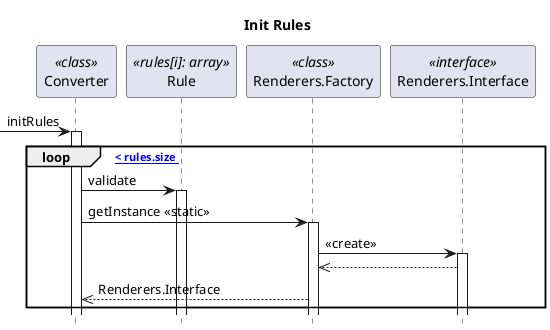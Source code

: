 @startuml
hide footbox
title Init Rules

participant Converter << class >>
participant Rule << rules[i]: array >>
participant Renderers.Factory << class >>
participant Renderers.Interface << interface >>

[-> Converter: initRules
activate Converter
loop [ i < rules.size ]
    Converter -> Rule: validate
    activate Rule
    Converter -> Renderers.Factory: getInstance <<static>>
    activate Renderers.Factory
    Renderers.Factory -> Renderers.Interface: <<create>>
    activate Renderers.Interface
    Renderers.Interface -->> Renderers.Factory
    Renderers.Factory -->> Converter: Renderers.Interface
end
@enduml
